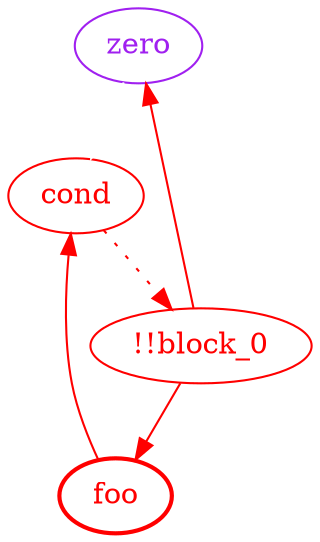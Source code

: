 digraph ControlFlow {
    bgcolor="transparent";
    color="white";
    fontcolor="white";
    node                [color="white", fontcolor="white"];
    edge                [color="white", fontcolor="white"];

    zero [color=purple, fontcolor=purple];
    foo [color=red, fontcolor=red, style=bold];
    cond [color=red, fontcolor=red];
    "!!block_0" [color=red, fontcolor=red];
    
    zero -> cond;
    foo -> cond [color=red];
    cond -> "!!block_0" [color=red, style=dotted];
    "!!block_0" -> zero [color=red];
    "!!block_0" -> foo [color=red];
}
